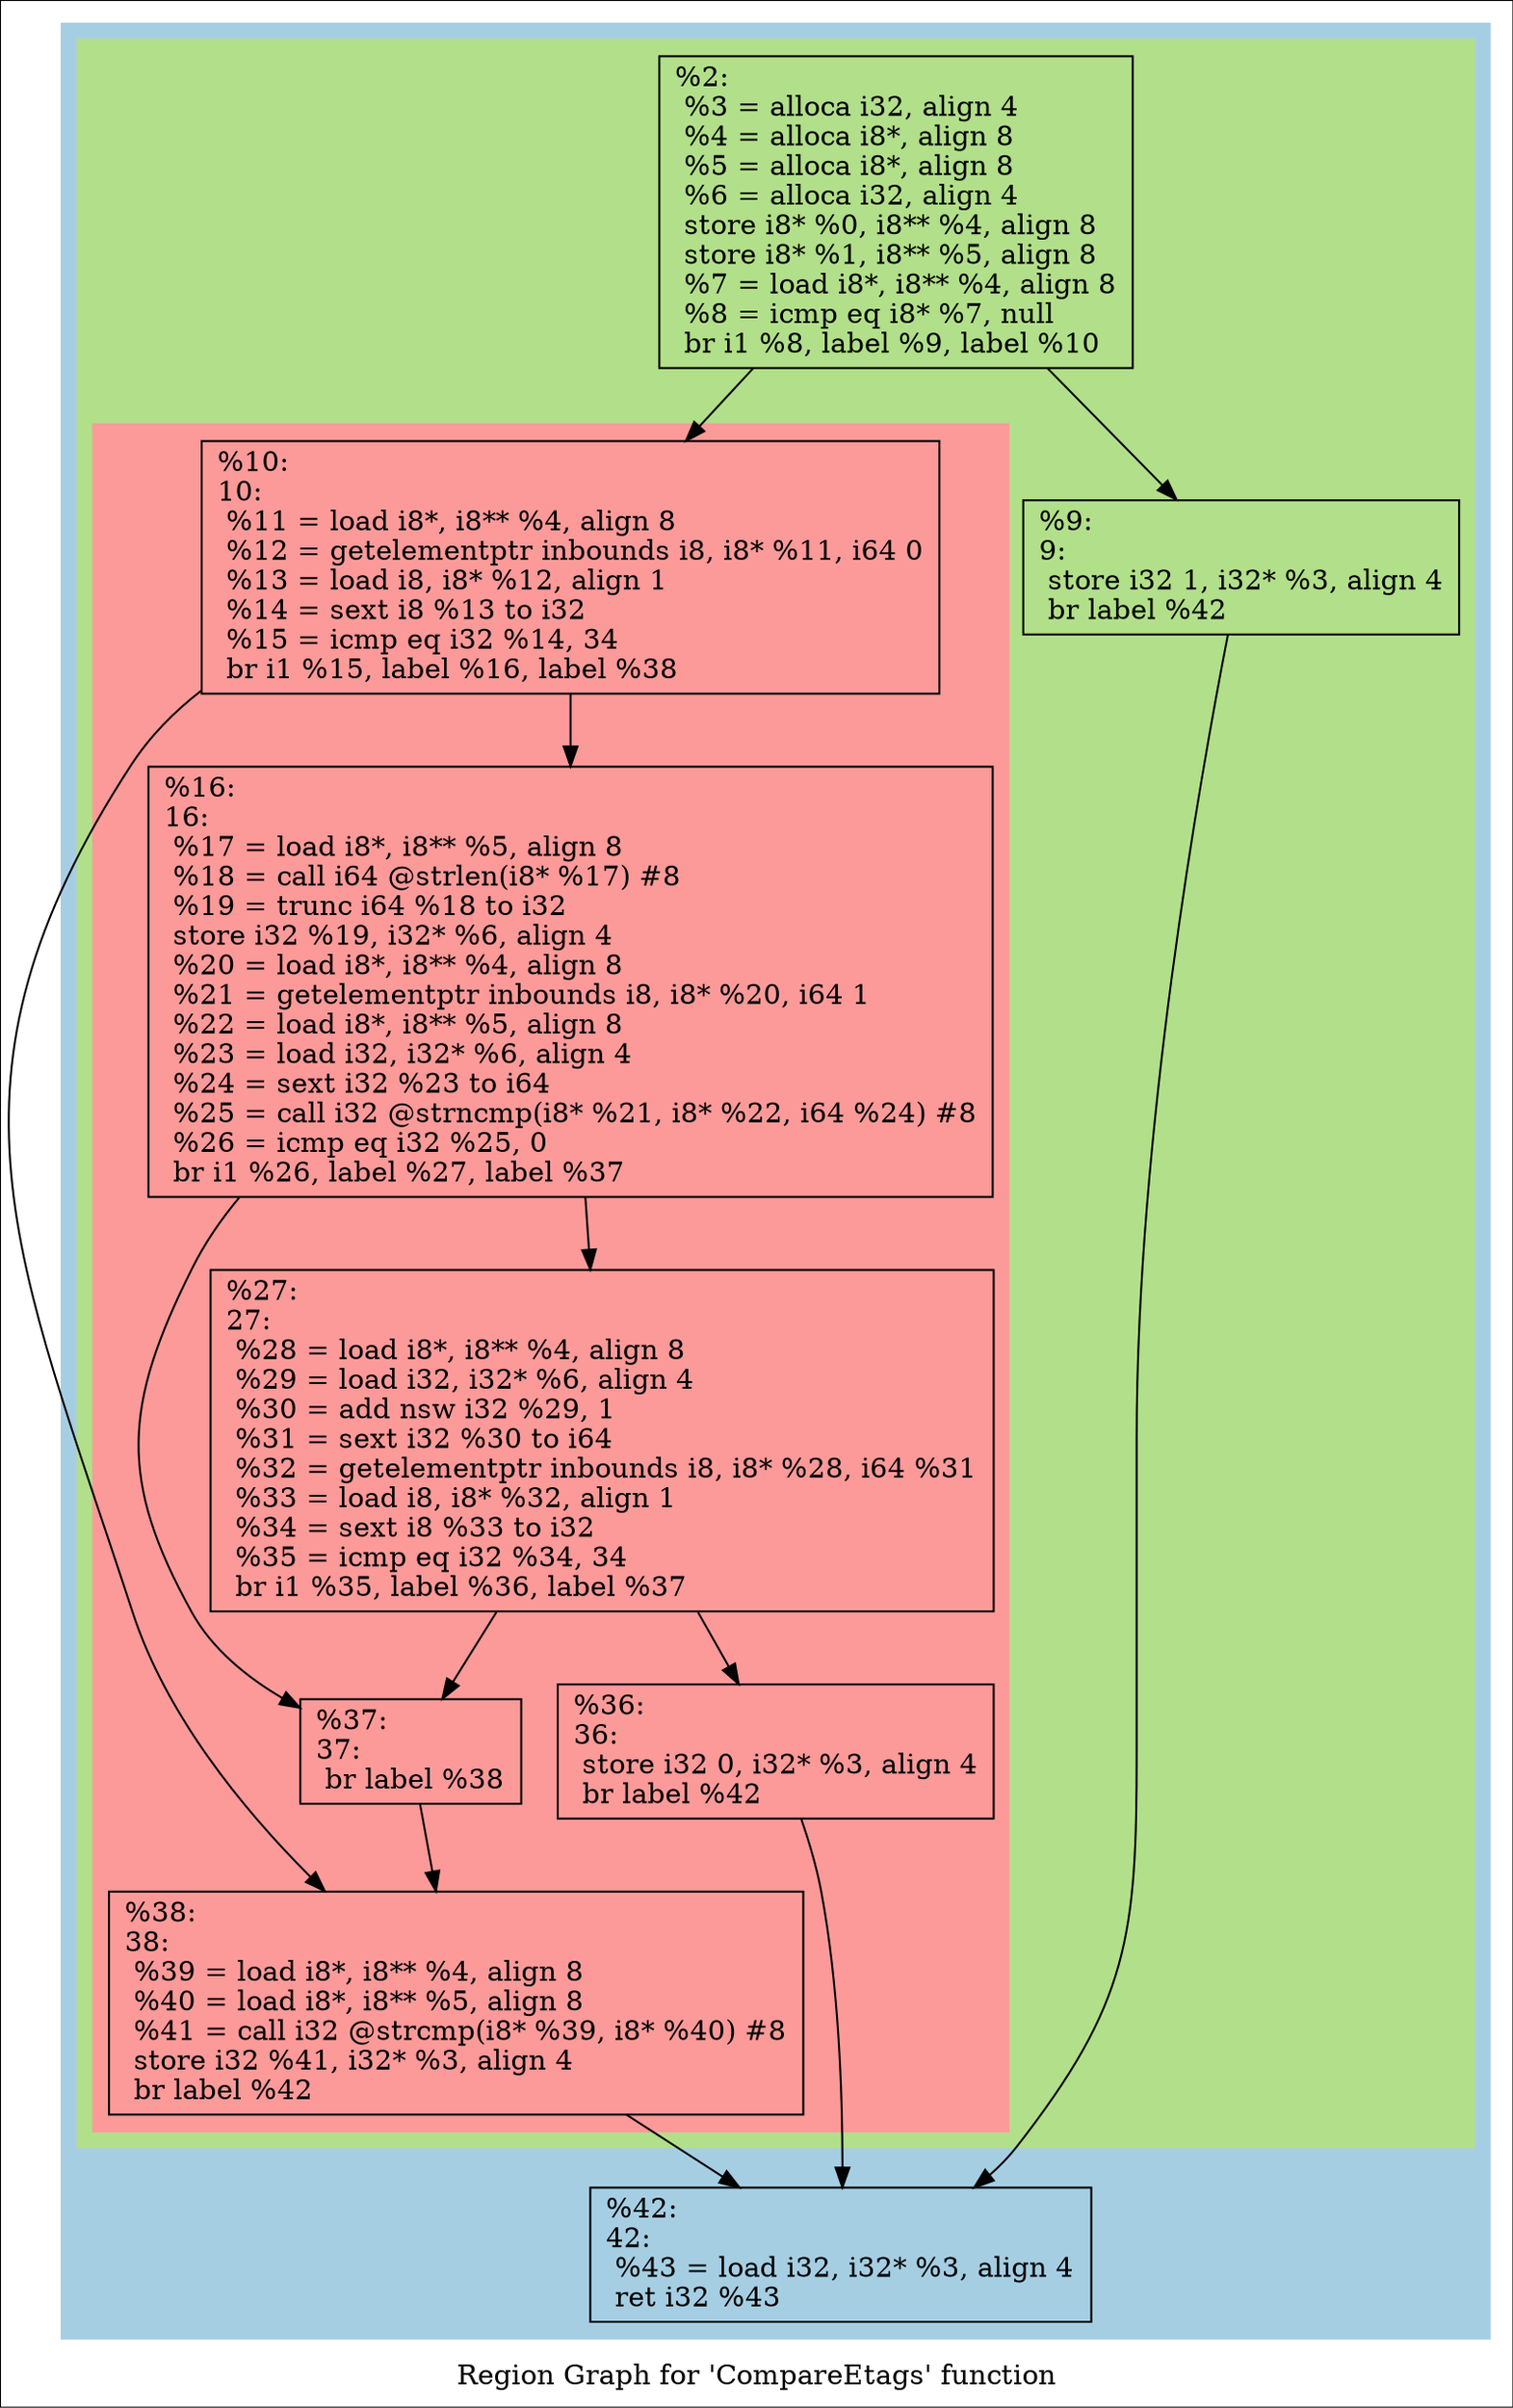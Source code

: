 digraph "Region Graph for 'CompareEtags' function" {
	label="Region Graph for 'CompareEtags' function";

	Node0xc585a0 [shape=record,label="{%2:\l  %3 = alloca i32, align 4\l  %4 = alloca i8*, align 8\l  %5 = alloca i8*, align 8\l  %6 = alloca i32, align 4\l  store i8* %0, i8** %4, align 8\l  store i8* %1, i8** %5, align 8\l  %7 = load i8*, i8** %4, align 8\l  %8 = icmp eq i8* %7, null\l  br i1 %8, label %9, label %10\l}"];
	Node0xc585a0 -> Node0xc4a310;
	Node0xc585a0 -> Node0xc03db0;
	Node0xc4a310 [shape=record,label="{%9:\l9:                                                \l  store i32 1, i32* %3, align 4\l  br label %42\l}"];
	Node0xc4a310 -> Node0xc55670;
	Node0xc55670 [shape=record,label="{%42:\l42:                                               \l  %43 = load i32, i32* %3, align 4\l  ret i32 %43\l}"];
	Node0xc03db0 [shape=record,label="{%10:\l10:                                               \l  %11 = load i8*, i8** %4, align 8\l  %12 = getelementptr inbounds i8, i8* %11, i64 0\l  %13 = load i8, i8* %12, align 1\l  %14 = sext i8 %13 to i32\l  %15 = icmp eq i32 %14, 34\l  br i1 %15, label %16, label %38\l}"];
	Node0xc03db0 -> Node0xc338c0;
	Node0xc03db0 -> Node0xc4f390;
	Node0xc338c0 [shape=record,label="{%16:\l16:                                               \l  %17 = load i8*, i8** %5, align 8\l  %18 = call i64 @strlen(i8* %17) #8\l  %19 = trunc i64 %18 to i32\l  store i32 %19, i32* %6, align 4\l  %20 = load i8*, i8** %4, align 8\l  %21 = getelementptr inbounds i8, i8* %20, i64 1\l  %22 = load i8*, i8** %5, align 8\l  %23 = load i32, i32* %6, align 4\l  %24 = sext i32 %23 to i64\l  %25 = call i32 @strncmp(i8* %21, i8* %22, i64 %24) #8\l  %26 = icmp eq i32 %25, 0\l  br i1 %26, label %27, label %37\l}"];
	Node0xc338c0 -> Node0xc4fdb0;
	Node0xc338c0 -> Node0xc27890;
	Node0xc4fdb0 [shape=record,label="{%27:\l27:                                               \l  %28 = load i8*, i8** %4, align 8\l  %29 = load i32, i32* %6, align 4\l  %30 = add nsw i32 %29, 1\l  %31 = sext i32 %30 to i64\l  %32 = getelementptr inbounds i8, i8* %28, i64 %31\l  %33 = load i8, i8* %32, align 1\l  %34 = sext i8 %33 to i32\l  %35 = icmp eq i32 %34, 34\l  br i1 %35, label %36, label %37\l}"];
	Node0xc4fdb0 -> Node0xbd1830;
	Node0xc4fdb0 -> Node0xc27890;
	Node0xbd1830 [shape=record,label="{%36:\l36:                                               \l  store i32 0, i32* %3, align 4\l  br label %42\l}"];
	Node0xbd1830 -> Node0xc55670;
	Node0xc27890 [shape=record,label="{%37:\l37:                                               \l  br label %38\l}"];
	Node0xc27890 -> Node0xc4f390;
	Node0xc4f390 [shape=record,label="{%38:\l38:                                               \l  %39 = load i8*, i8** %4, align 8\l  %40 = load i8*, i8** %5, align 8\l  %41 = call i32 @strcmp(i8* %39, i8* %40) #8\l  store i32 %41, i32* %3, align 4\l  br label %42\l}"];
	Node0xc4f390 -> Node0xc55670;
	colorscheme = "paired12"
        subgraph cluster_0xca33d0 {
          label = "";
          style = filled;
          color = 1
          subgraph cluster_0xcc6970 {
            label = "";
            style = filled;
            color = 3
            subgraph cluster_0xca3350 {
              label = "";
              style = filled;
              color = 5
              Node0xc03db0;
              Node0xc338c0;
              Node0xc4fdb0;
              Node0xbd1830;
              Node0xc27890;
              Node0xc4f390;
            }
            Node0xc585a0;
            Node0xc4a310;
          }
          Node0xc55670;
        }
}
